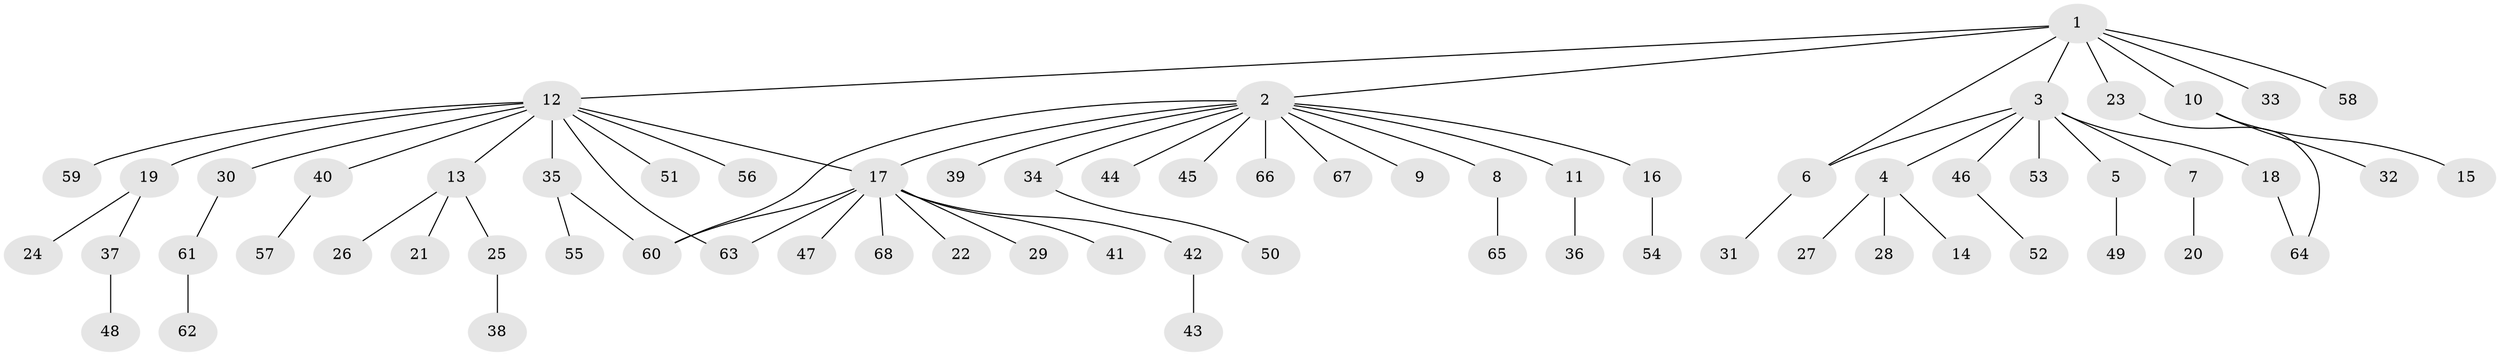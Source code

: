 // Generated by graph-tools (version 1.1) at 2025/48/03/09/25 04:48:00]
// undirected, 68 vertices, 73 edges
graph export_dot {
graph [start="1"]
  node [color=gray90,style=filled];
  1;
  2;
  3;
  4;
  5;
  6;
  7;
  8;
  9;
  10;
  11;
  12;
  13;
  14;
  15;
  16;
  17;
  18;
  19;
  20;
  21;
  22;
  23;
  24;
  25;
  26;
  27;
  28;
  29;
  30;
  31;
  32;
  33;
  34;
  35;
  36;
  37;
  38;
  39;
  40;
  41;
  42;
  43;
  44;
  45;
  46;
  47;
  48;
  49;
  50;
  51;
  52;
  53;
  54;
  55;
  56;
  57;
  58;
  59;
  60;
  61;
  62;
  63;
  64;
  65;
  66;
  67;
  68;
  1 -- 2;
  1 -- 3;
  1 -- 6;
  1 -- 10;
  1 -- 12;
  1 -- 23;
  1 -- 33;
  1 -- 58;
  2 -- 8;
  2 -- 9;
  2 -- 11;
  2 -- 16;
  2 -- 17;
  2 -- 34;
  2 -- 39;
  2 -- 44;
  2 -- 45;
  2 -- 60;
  2 -- 66;
  2 -- 67;
  3 -- 4;
  3 -- 5;
  3 -- 6;
  3 -- 7;
  3 -- 18;
  3 -- 46;
  3 -- 53;
  4 -- 14;
  4 -- 27;
  4 -- 28;
  5 -- 49;
  6 -- 31;
  7 -- 20;
  8 -- 65;
  10 -- 15;
  10 -- 32;
  11 -- 36;
  12 -- 13;
  12 -- 17;
  12 -- 19;
  12 -- 30;
  12 -- 35;
  12 -- 40;
  12 -- 51;
  12 -- 56;
  12 -- 59;
  12 -- 63;
  13 -- 21;
  13 -- 25;
  13 -- 26;
  16 -- 54;
  17 -- 22;
  17 -- 29;
  17 -- 41;
  17 -- 42;
  17 -- 47;
  17 -- 60;
  17 -- 63;
  17 -- 68;
  18 -- 64;
  19 -- 24;
  19 -- 37;
  23 -- 64;
  25 -- 38;
  30 -- 61;
  34 -- 50;
  35 -- 55;
  35 -- 60;
  37 -- 48;
  40 -- 57;
  42 -- 43;
  46 -- 52;
  61 -- 62;
}
